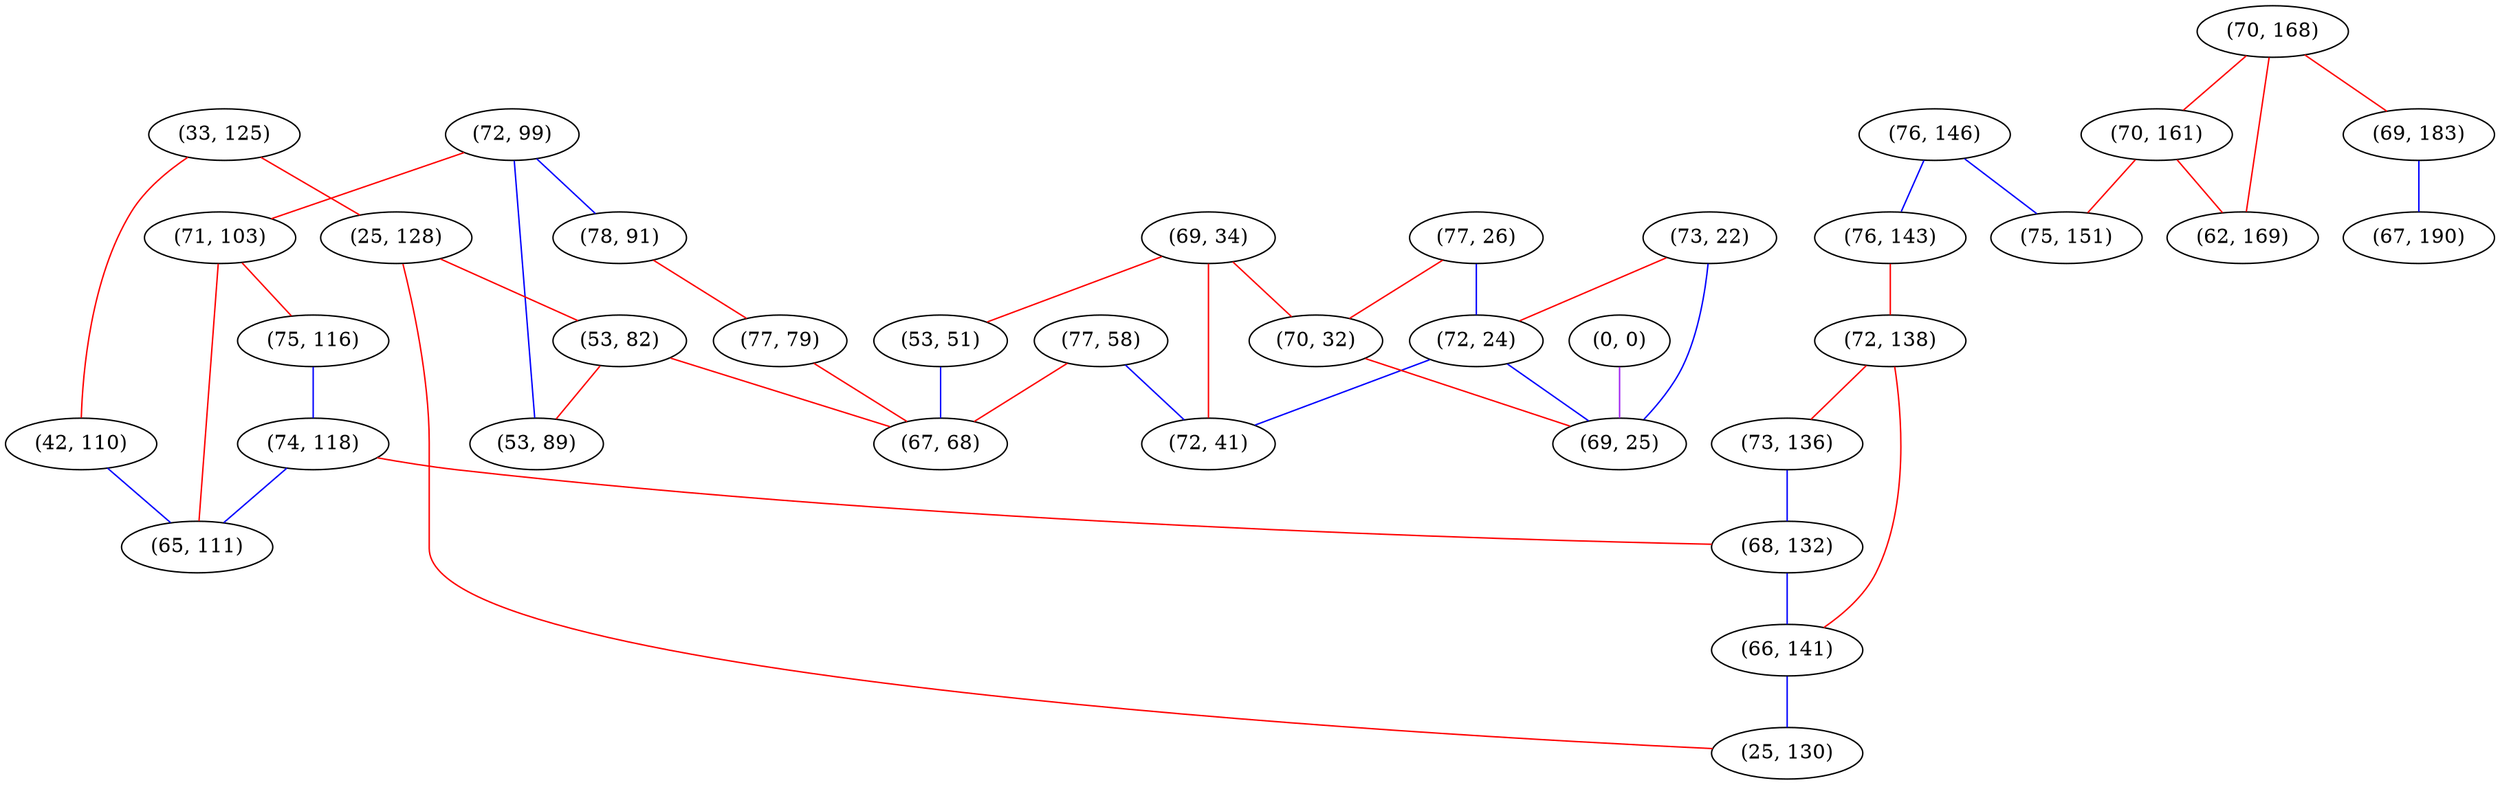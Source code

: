 graph "" {
"(72, 99)";
"(70, 168)";
"(70, 161)";
"(71, 103)";
"(76, 146)";
"(75, 116)";
"(33, 125)";
"(69, 34)";
"(76, 143)";
"(72, 138)";
"(78, 91)";
"(25, 128)";
"(42, 110)";
"(69, 183)";
"(53, 82)";
"(53, 51)";
"(53, 89)";
"(0, 0)";
"(73, 22)";
"(73, 136)";
"(77, 79)";
"(77, 26)";
"(75, 151)";
"(74, 118)";
"(72, 24)";
"(62, 169)";
"(68, 132)";
"(77, 58)";
"(70, 32)";
"(67, 190)";
"(65, 111)";
"(72, 41)";
"(69, 25)";
"(66, 141)";
"(25, 130)";
"(67, 68)";
"(72, 99)" -- "(78, 91)"  [color=blue, key=0, weight=3];
"(72, 99)" -- "(53, 89)"  [color=blue, key=0, weight=3];
"(72, 99)" -- "(71, 103)"  [color=red, key=0, weight=1];
"(70, 168)" -- "(62, 169)"  [color=red, key=0, weight=1];
"(70, 168)" -- "(69, 183)"  [color=red, key=0, weight=1];
"(70, 168)" -- "(70, 161)"  [color=red, key=0, weight=1];
"(70, 161)" -- "(75, 151)"  [color=red, key=0, weight=1];
"(70, 161)" -- "(62, 169)"  [color=red, key=0, weight=1];
"(71, 103)" -- "(75, 116)"  [color=red, key=0, weight=1];
"(71, 103)" -- "(65, 111)"  [color=red, key=0, weight=1];
"(76, 146)" -- "(75, 151)"  [color=blue, key=0, weight=3];
"(76, 146)" -- "(76, 143)"  [color=blue, key=0, weight=3];
"(75, 116)" -- "(74, 118)"  [color=blue, key=0, weight=3];
"(33, 125)" -- "(25, 128)"  [color=red, key=0, weight=1];
"(33, 125)" -- "(42, 110)"  [color=red, key=0, weight=1];
"(69, 34)" -- "(72, 41)"  [color=red, key=0, weight=1];
"(69, 34)" -- "(70, 32)"  [color=red, key=0, weight=1];
"(69, 34)" -- "(53, 51)"  [color=red, key=0, weight=1];
"(76, 143)" -- "(72, 138)"  [color=red, key=0, weight=1];
"(72, 138)" -- "(73, 136)"  [color=red, key=0, weight=1];
"(72, 138)" -- "(66, 141)"  [color=red, key=0, weight=1];
"(78, 91)" -- "(77, 79)"  [color=red, key=0, weight=1];
"(25, 128)" -- "(25, 130)"  [color=red, key=0, weight=1];
"(25, 128)" -- "(53, 82)"  [color=red, key=0, weight=1];
"(42, 110)" -- "(65, 111)"  [color=blue, key=0, weight=3];
"(69, 183)" -- "(67, 190)"  [color=blue, key=0, weight=3];
"(53, 82)" -- "(53, 89)"  [color=red, key=0, weight=1];
"(53, 82)" -- "(67, 68)"  [color=red, key=0, weight=1];
"(53, 51)" -- "(67, 68)"  [color=blue, key=0, weight=3];
"(0, 0)" -- "(69, 25)"  [color=purple, key=0, weight=4];
"(73, 22)" -- "(69, 25)"  [color=blue, key=0, weight=3];
"(73, 22)" -- "(72, 24)"  [color=red, key=0, weight=1];
"(73, 136)" -- "(68, 132)"  [color=blue, key=0, weight=3];
"(77, 79)" -- "(67, 68)"  [color=red, key=0, weight=1];
"(77, 26)" -- "(72, 24)"  [color=blue, key=0, weight=3];
"(77, 26)" -- "(70, 32)"  [color=red, key=0, weight=1];
"(74, 118)" -- "(68, 132)"  [color=red, key=0, weight=1];
"(74, 118)" -- "(65, 111)"  [color=blue, key=0, weight=3];
"(72, 24)" -- "(72, 41)"  [color=blue, key=0, weight=3];
"(72, 24)" -- "(69, 25)"  [color=blue, key=0, weight=3];
"(68, 132)" -- "(66, 141)"  [color=blue, key=0, weight=3];
"(77, 58)" -- "(72, 41)"  [color=blue, key=0, weight=3];
"(77, 58)" -- "(67, 68)"  [color=red, key=0, weight=1];
"(70, 32)" -- "(69, 25)"  [color=red, key=0, weight=1];
"(66, 141)" -- "(25, 130)"  [color=blue, key=0, weight=3];
}

